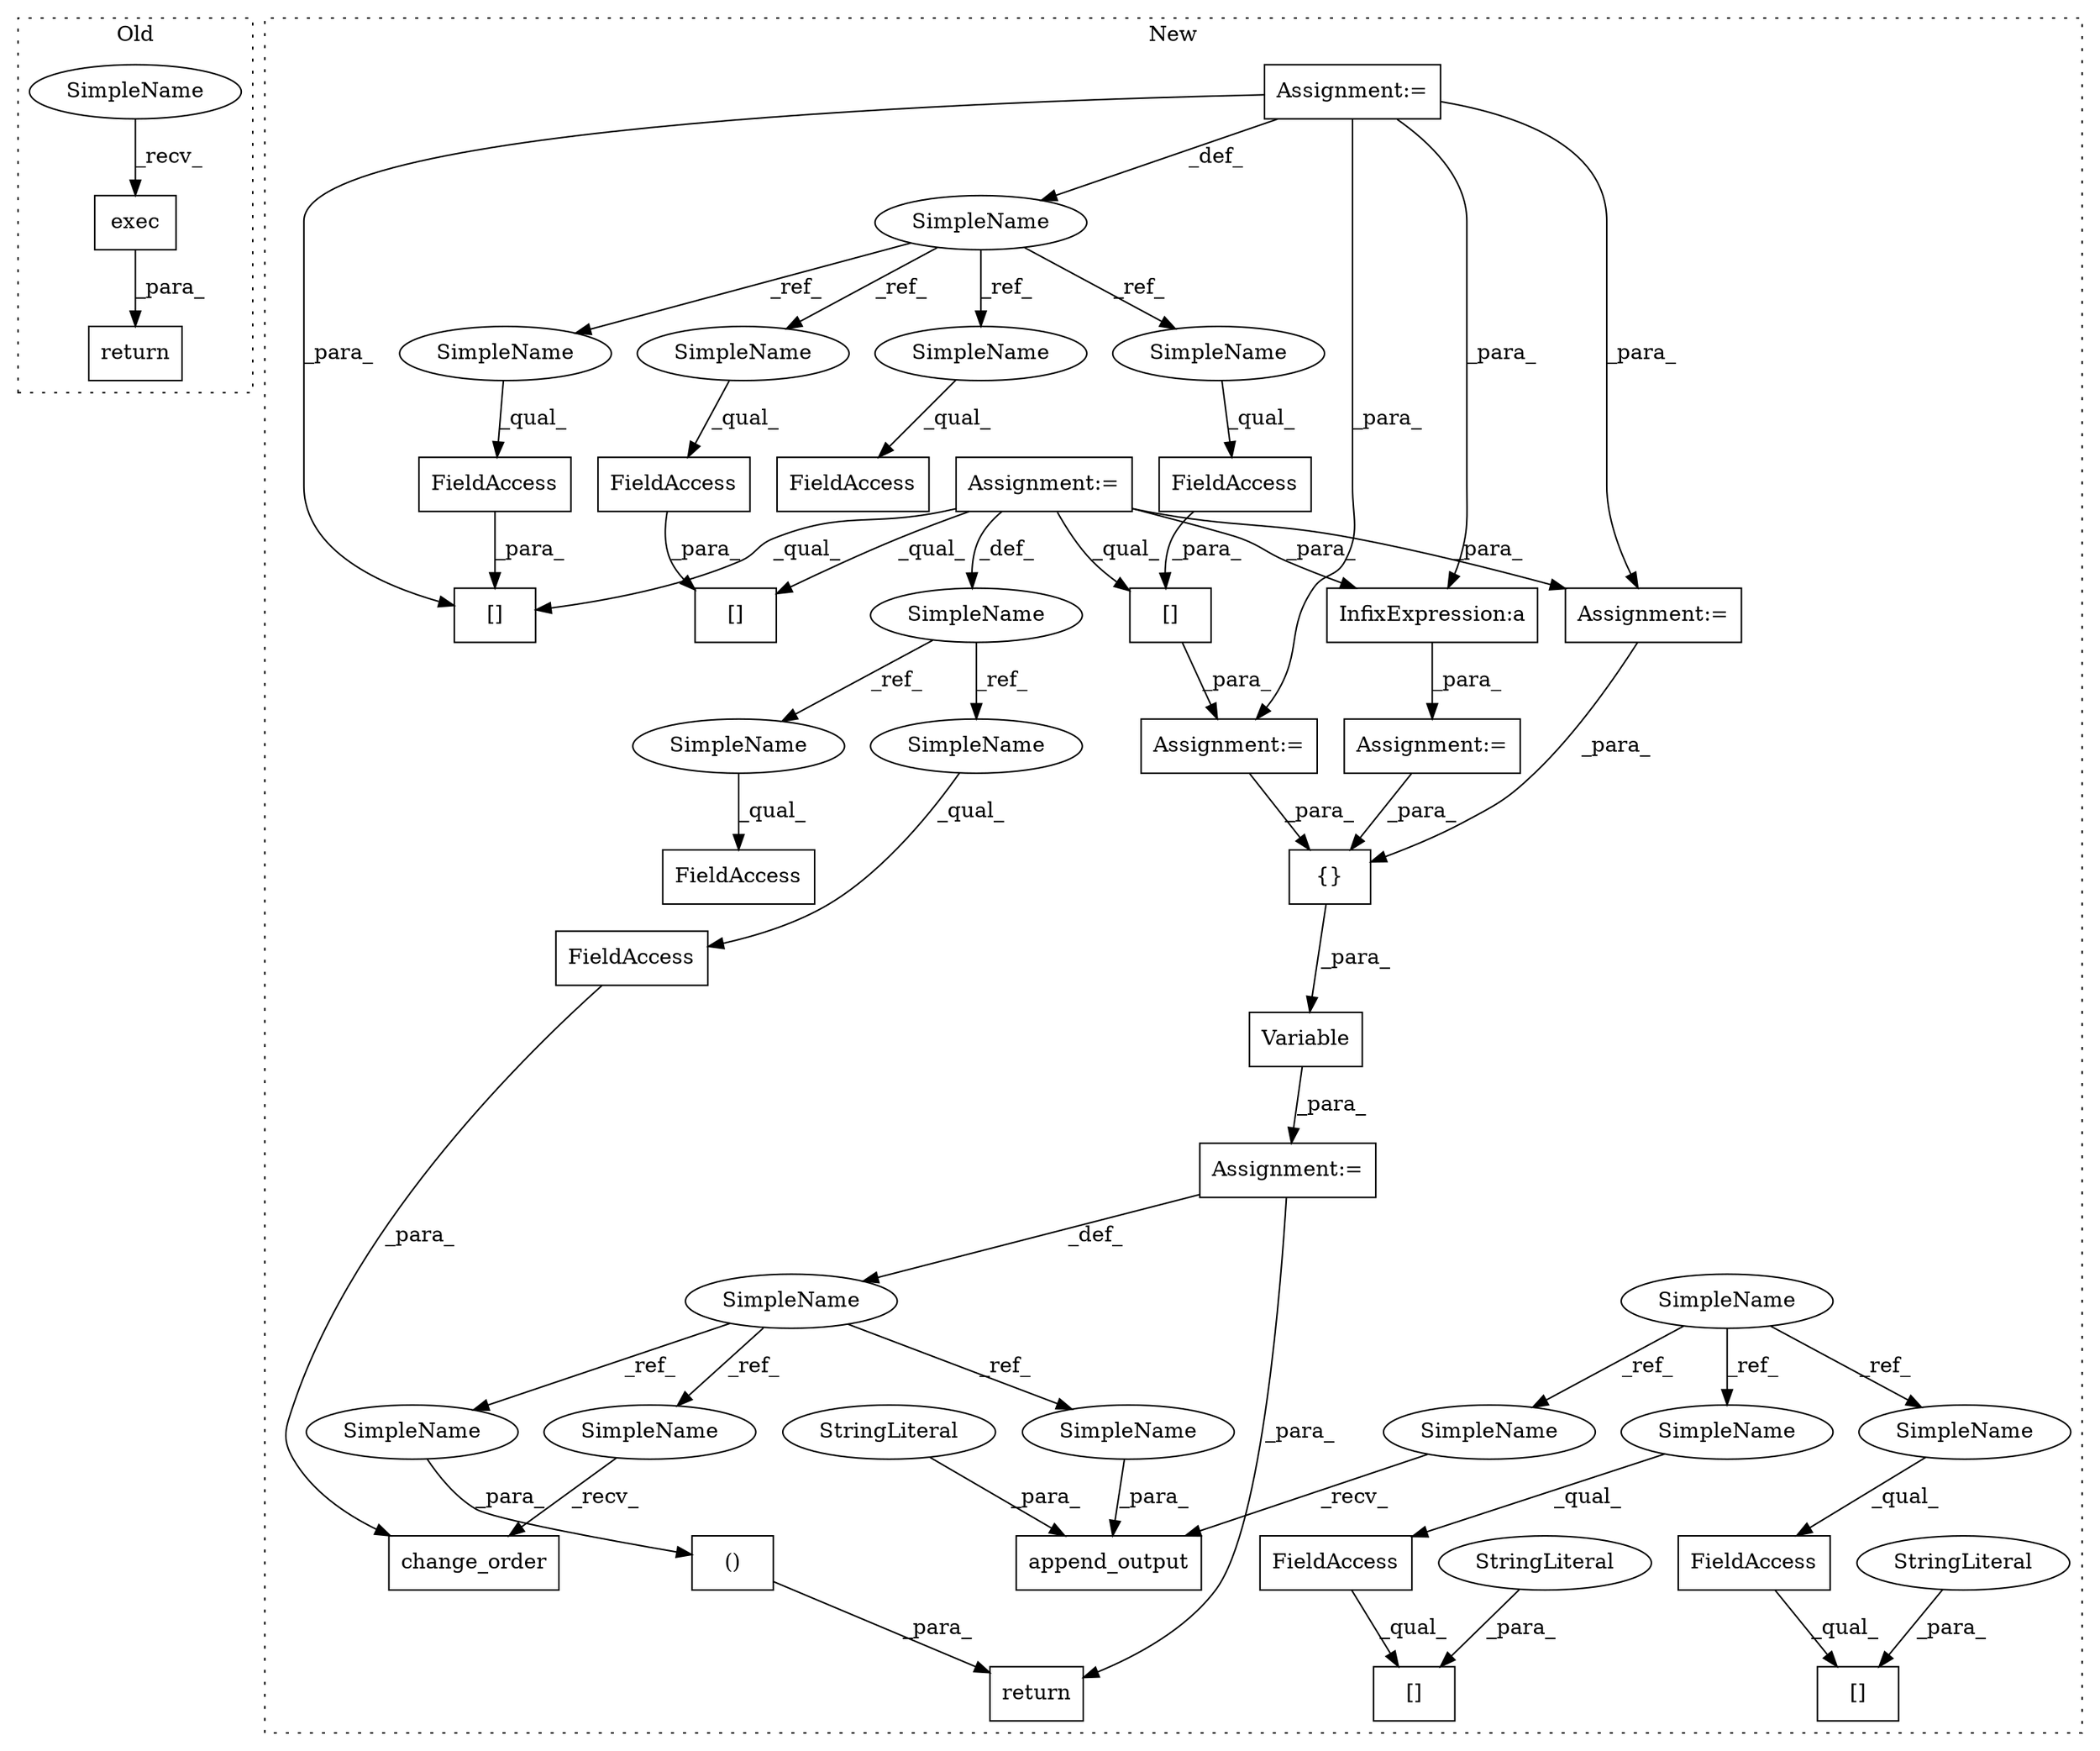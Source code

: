 digraph G {
subgraph cluster0 {
1 [label="exec" a="32" s="562" l="6" shape="box"];
28 [label="return" a="41" s="550" l="7" shape="box"];
48 [label="SimpleName" a="42" s="557" l="4" shape="ellipse"];
label = "Old";
style="dotted";
}
subgraph cluster1 {
2 [label="change_order" a="32" s="1037,1057" l="13,1" shape="box"];
3 [label="{}" a="4" s="1009,1017" l="1,1" shape="box"];
4 [label="()" a="106" s="1137" l="25" shape="box"];
5 [label="Variable" a="32" s="991,1028" l="9,1" shape="box"];
6 [label="append_output" a="32" s="1099,1118" l="14,1" shape="box"];
7 [label="SimpleName" a="42" s="501" l="4" shape="ellipse"];
8 [label="FieldAccess" a="22" s="909" l="15" shape="box"];
9 [label="[]" a="2" s="909,928" l="16,1" shape="box"];
10 [label="FieldAccess" a="22" s="832" l="15" shape="box"];
11 [label="[]" a="2" s="832,851" l="16,1" shape="box"];
12 [label="FieldAccess" a="22" s="1050" l="7" shape="box"];
13 [label="SimpleName" a="42" s="557" l="1" shape="ellipse"];
14 [label="FieldAccess" a="22" s="809" l="12" shape="box"];
15 [label="SimpleName" a="42" s="989" l="1" shape="ellipse"];
16 [label="Assignment:=" a="7" s="557" l="1" shape="box"];
17 [label="[]" a="2" s="779,798" l="13,1" shape="box"];
18 [label="StringLiteral" a="45" s="1113" l="3" shape="ellipse"];
19 [label="[]" a="2" s="939,958" l="13,1" shape="box"];
20 [label="FieldAccess" a="22" s="792" l="6" shape="box"];
21 [label="SimpleName" a="42" s="590" l="4" shape="ellipse"];
22 [label="FieldAccess" a="22" s="952" l="6" shape="box"];
23 [label="FieldAccess" a="22" s="899" l="6" shape="box"];
24 [label="Assignment:=" a="7" s="778" l="1" shape="box"];
25 [label="Assignment:=" a="7" s="990" l="1" shape="box"];
26 [label="Assignment:=" a="7" s="590" l="4" shape="box"];
27 [label="return" a="41" s="1125" l="12" shape="box"];
29 [label="InfixExpression:a" a="27" s="853" l="3" shape="box"];
30 [label="[]" a="2" s="886,905" l="13,1" shape="box"];
31 [label="Assignment:=" a="7" s="806" l="1" shape="box"];
32 [label="StringLiteral" a="45" s="848" l="3" shape="ellipse"];
33 [label="StringLiteral" a="45" s="925" l="3" shape="ellipse"];
34 [label="FieldAccess" a="22" s="822" l="6" shape="box"];
35 [label="Assignment:=" a="7" s="884" l="1" shape="box"];
36 [label="SimpleName" a="42" s="909" l="4" shape="ellipse"];
37 [label="SimpleName" a="42" s="832" l="4" shape="ellipse"];
38 [label="SimpleName" a="42" s="1094" l="4" shape="ellipse"];
39 [label="SimpleName" a="42" s="1161" l="1" shape="ellipse"];
40 [label="SimpleName" a="42" s="1035" l="1" shape="ellipse"];
41 [label="SimpleName" a="42" s="1117" l="1" shape="ellipse"];
42 [label="SimpleName" a="42" s="1050" l="1" shape="ellipse"];
43 [label="SimpleName" a="42" s="809" l="1" shape="ellipse"];
44 [label="SimpleName" a="42" s="952" l="4" shape="ellipse"];
45 [label="SimpleName" a="42" s="899" l="4" shape="ellipse"];
46 [label="SimpleName" a="42" s="792" l="4" shape="ellipse"];
47 [label="SimpleName" a="42" s="822" l="4" shape="ellipse"];
label = "New";
style="dotted";
}
1 -> 28 [label="_para_"];
3 -> 5 [label="_para_"];
4 -> 27 [label="_para_"];
5 -> 25 [label="_para_"];
7 -> 37 [label="_ref_"];
7 -> 38 [label="_ref_"];
7 -> 36 [label="_ref_"];
8 -> 9 [label="_qual_"];
10 -> 11 [label="_qual_"];
12 -> 2 [label="_para_"];
13 -> 42 [label="_ref_"];
13 -> 43 [label="_ref_"];
15 -> 40 [label="_ref_"];
15 -> 39 [label="_ref_"];
15 -> 41 [label="_ref_"];
16 -> 17 [label="_qual_"];
16 -> 30 [label="_qual_"];
16 -> 19 [label="_qual_"];
16 -> 13 [label="_def_"];
16 -> 29 [label="_para_"];
16 -> 35 [label="_para_"];
17 -> 24 [label="_para_"];
18 -> 6 [label="_para_"];
20 -> 17 [label="_para_"];
21 -> 45 [label="_ref_"];
21 -> 46 [label="_ref_"];
21 -> 47 [label="_ref_"];
21 -> 44 [label="_ref_"];
22 -> 19 [label="_para_"];
23 -> 30 [label="_para_"];
24 -> 3 [label="_para_"];
25 -> 27 [label="_para_"];
25 -> 15 [label="_def_"];
26 -> 21 [label="_def_"];
26 -> 30 [label="_para_"];
26 -> 29 [label="_para_"];
26 -> 24 [label="_para_"];
26 -> 35 [label="_para_"];
29 -> 31 [label="_para_"];
31 -> 3 [label="_para_"];
32 -> 11 [label="_para_"];
33 -> 9 [label="_para_"];
35 -> 3 [label="_para_"];
36 -> 8 [label="_qual_"];
37 -> 10 [label="_qual_"];
38 -> 6 [label="_recv_"];
39 -> 4 [label="_para_"];
40 -> 2 [label="_recv_"];
41 -> 6 [label="_para_"];
42 -> 12 [label="_qual_"];
43 -> 14 [label="_qual_"];
44 -> 22 [label="_qual_"];
45 -> 23 [label="_qual_"];
46 -> 20 [label="_qual_"];
47 -> 34 [label="_qual_"];
48 -> 1 [label="_recv_"];
}